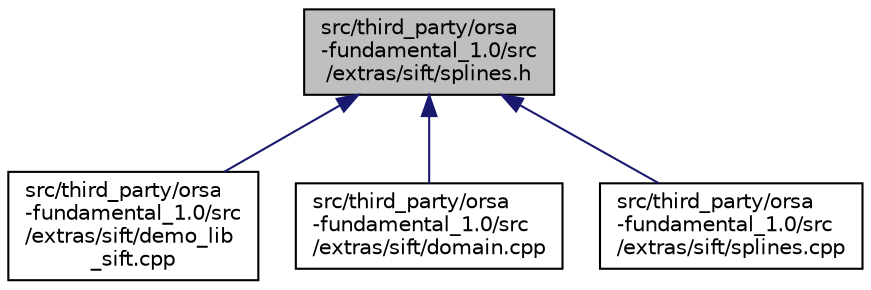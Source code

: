digraph "src/third_party/orsa-fundamental_1.0/src/extras/sift/splines.h"
{
  edge [fontname="Helvetica",fontsize="10",labelfontname="Helvetica",labelfontsize="10"];
  node [fontname="Helvetica",fontsize="10",shape=record];
  Node1 [label="src/third_party/orsa\l-fundamental_1.0/src\l/extras/sift/splines.h",height=0.2,width=0.4,color="black", fillcolor="grey75", style="filled", fontcolor="black"];
  Node1 -> Node2 [dir="back",color="midnightblue",fontsize="10",style="solid",fontname="Helvetica"];
  Node2 [label="src/third_party/orsa\l-fundamental_1.0/src\l/extras/sift/demo_lib\l_sift.cpp",height=0.2,width=0.4,color="black", fillcolor="white", style="filled",URL="$demo__lib__sift_8cpp.html"];
  Node1 -> Node3 [dir="back",color="midnightblue",fontsize="10",style="solid",fontname="Helvetica"];
  Node3 [label="src/third_party/orsa\l-fundamental_1.0/src\l/extras/sift/domain.cpp",height=0.2,width=0.4,color="black", fillcolor="white", style="filled",URL="$domain_8cpp.html"];
  Node1 -> Node4 [dir="back",color="midnightblue",fontsize="10",style="solid",fontname="Helvetica"];
  Node4 [label="src/third_party/orsa\l-fundamental_1.0/src\l/extras/sift/splines.cpp",height=0.2,width=0.4,color="black", fillcolor="white", style="filled",URL="$splines_8cpp.html"];
}
